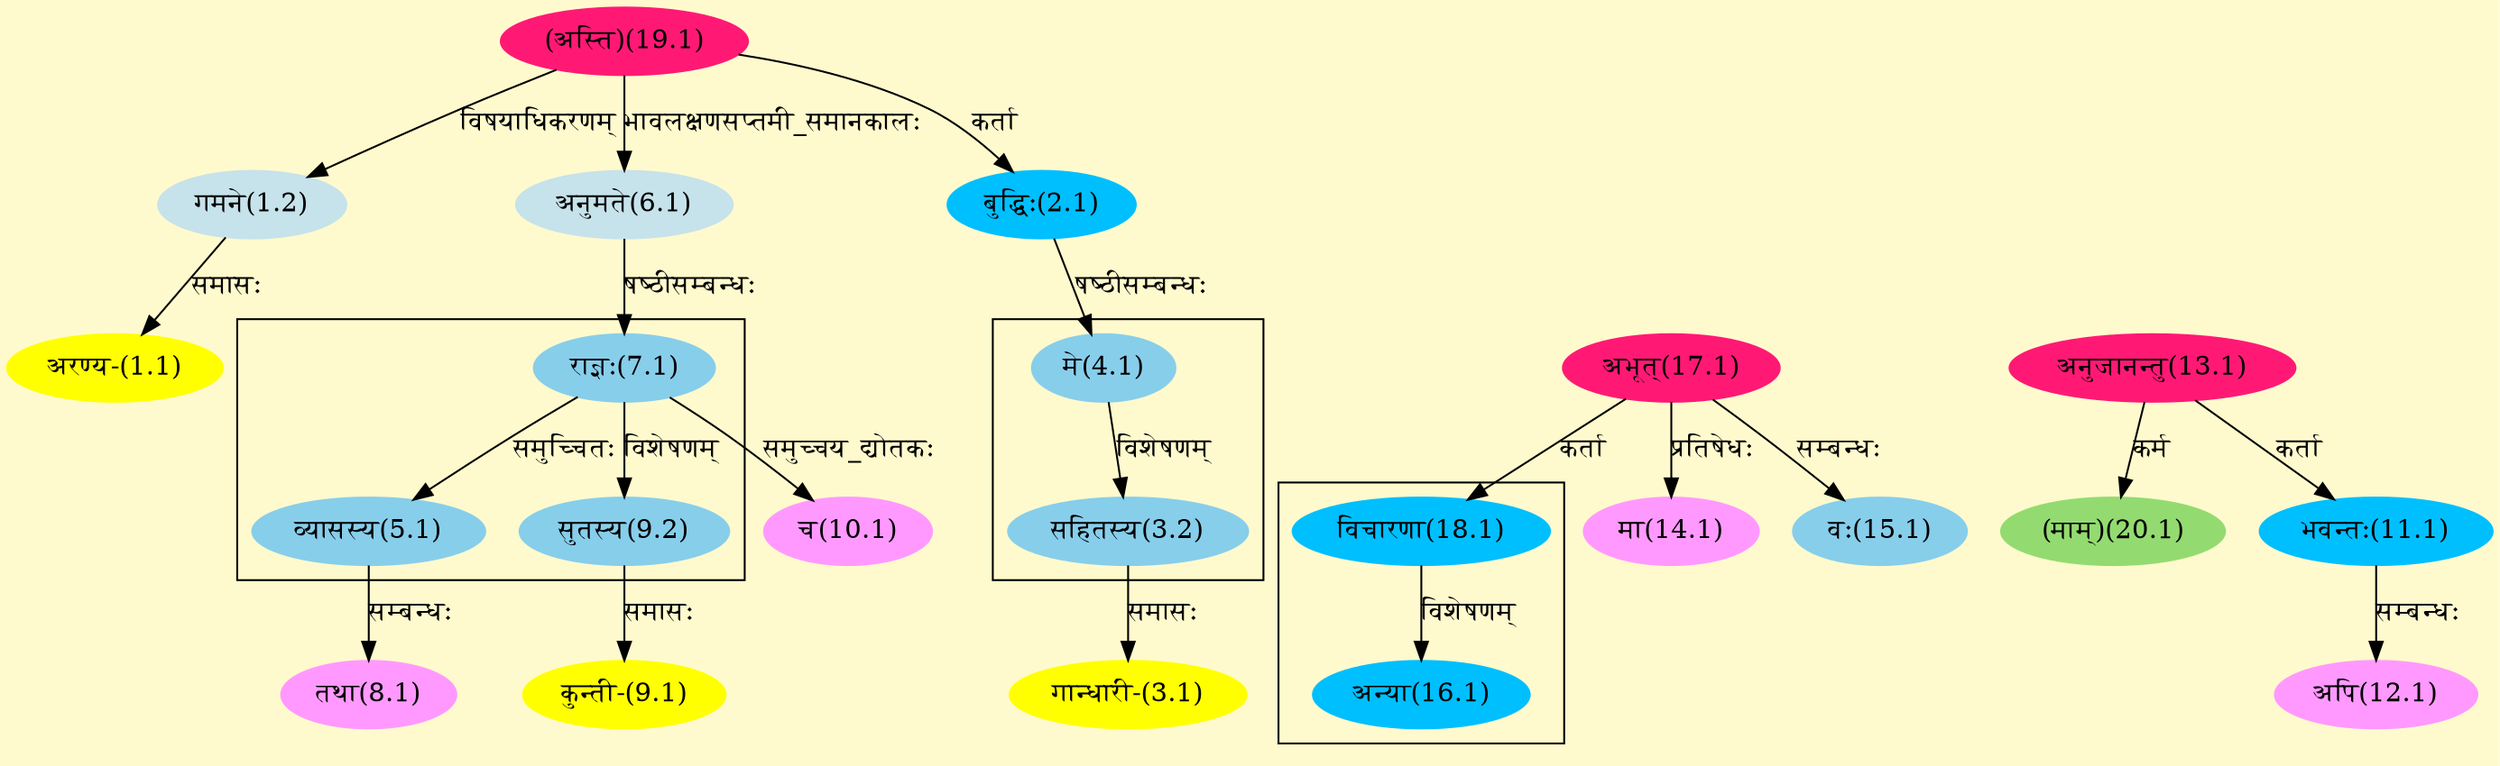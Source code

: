 digraph G{
rankdir=BT;
 compound=true;
 bgcolor="lemonchiffon1";

subgraph cluster_1{
Node3_2 [style=filled, color="#87CEEB" label = "सहितस्य(3.2)"]
Node4_1 [style=filled, color="#87CEEB" label = "मे(4.1)"]

}

subgraph cluster_2{
Node5_1 [style=filled, color="#87CEEB" label = "व्यासस्य(5.1)"]
Node7_1 [style=filled, color="#87CEEB" label = "राज्ञः(7.1)"]
Node9_2 [style=filled, color="#87CEEB" label = "सुतस्य(9.2)"]

}

subgraph cluster_3{
Node16_1 [style=filled, color="#00BFFF" label = "अन्या(16.1)"]
Node18_1 [style=filled, color="#00BFFF" label = "विचारणा(18.1)"]

}
Node1_1 [style=filled, color="#FFFF00" label = "अरण्य-(1.1)"]
Node1_2 [style=filled, color="#C6E2EB" label = "गमने(1.2)"]
Node19_1 [style=filled, color="#FF1975" label = "(अस्ति)(19.1)"]
Node2_1 [style=filled, color="#00BFFF" label = "बुद्धिः(2.1)"]
Node3_1 [style=filled, color="#FFFF00" label = "गान्धारी-(3.1)"]
Node3_2 [style=filled, color="#87CEEB" label = "सहितस्य(3.2)"]
Node4_1 [style=filled, color="#87CEEB" label = "मे(4.1)"]
Node6_1 [style=filled, color="#C6E2EB" label = "अनुमते(6.1)"]
Node7_1 [style=filled, color="#87CEEB" label = "राज्ञः(7.1)"]
Node8_1 [style=filled, color="#FF99FF" label = "तथा(8.1)"]
Node5_1 [style=filled, color="#87CEEB" label = "व्यासस्य(5.1)"]
Node9_1 [style=filled, color="#FFFF00" label = "कुन्ती-(9.1)"]
Node9_2 [style=filled, color="#87CEEB" label = "सुतस्य(9.2)"]
Node10_1 [style=filled, color="#FF99FF" label = "च(10.1)"]
Node11_1 [style=filled, color="#00BFFF" label = "भवन्तः(11.1)"]
Node13_1 [style=filled, color="#FF1975" label = "अनुजानन्तु(13.1)"]
Node12_1 [style=filled, color="#FF99FF" label = "अपि(12.1)"]
Node14_1 [style=filled, color="#FF99FF" label = "मा(14.1)"]
Node17_1 [style=filled, color="#FF1975" label = "अभूत्(17.1)"]
Node15_1 [style=filled, color="#87CEEB" label = "वः(15.1)"]
Node18_1 [style=filled, color="#00BFFF" label = "विचारणा(18.1)"]
Node20_1 [style=filled, color="#93DB70" label = "(माम्)(20.1)"]
/* Start of Relations section */

Node1_1 -> Node1_2 [  label="समासः"  dir="back" ]
Node1_2 -> Node19_1 [  label="विषयाधिकरणम्"  dir="back" ]
Node2_1 -> Node19_1 [  label="कर्ता"  dir="back" ]
Node3_1 -> Node3_2 [  label="समासः"  dir="back" ]
Node3_2 -> Node4_1 [  label="विशेषणम्"  dir="back" ]
Node4_1 -> Node2_1 [  label="षष्ठीसम्बन्धः"  dir="back" ]
Node5_1 -> Node7_1 [  label="समुच्चितः"  dir="back" ]
Node6_1 -> Node19_1 [  label="भावलक्षणसप्तमी_समानकालः"  dir="back" ]
Node7_1 -> Node6_1 [  label="षष्ठीसम्बन्धः"  dir="back" ]
Node8_1 -> Node5_1 [  label="सम्बन्धः"  dir="back" ]
Node9_1 -> Node9_2 [  label="समासः"  dir="back" ]
Node9_2 -> Node7_1 [  label="विशेषणम्"  dir="back" ]
Node10_1 -> Node7_1 [  label="समुच्चय_द्योतकः"  dir="back" ]
Node11_1 -> Node13_1 [  label="कर्ता"  dir="back" ]
Node12_1 -> Node11_1 [  label="सम्बन्धः"  dir="back" ]
Node14_1 -> Node17_1 [  label="प्रतिषेधः"  dir="back" ]
Node15_1 -> Node17_1 [  label="सम्बन्धः"  dir="back" ]
Node16_1 -> Node18_1 [  label="विशेषणम्"  dir="back" ]
Node18_1 -> Node17_1 [  label="कर्ता"  dir="back" ]
Node20_1 -> Node13_1 [  label="कर्म"  dir="back" ]
}
